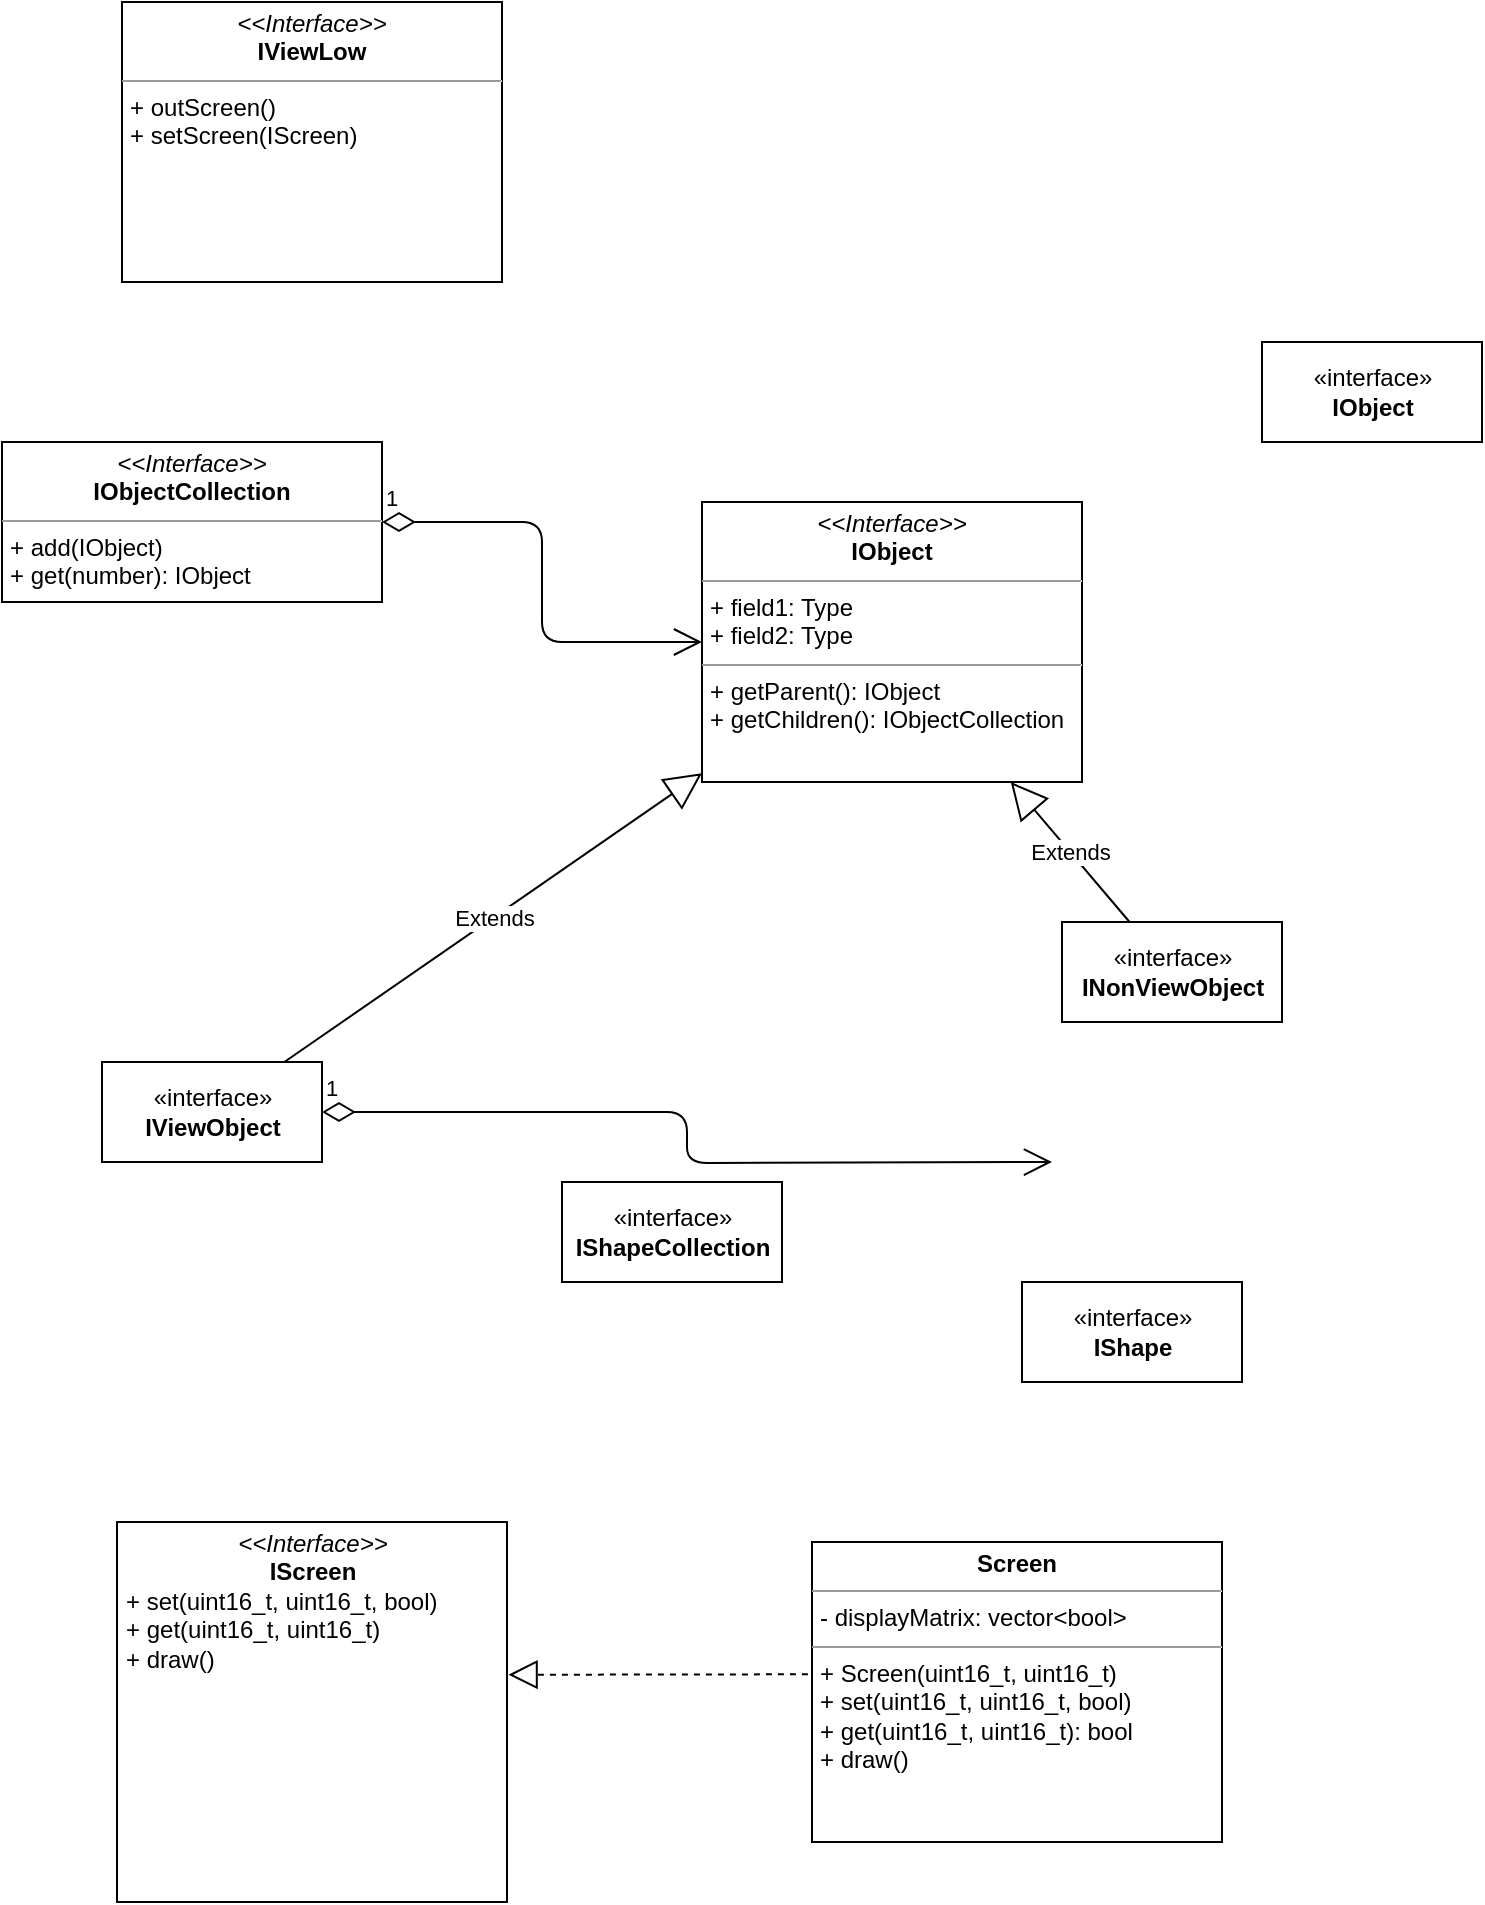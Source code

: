 <mxfile version="14.5.1" type="device"><diagram name="Page-1" id="c4acf3e9-155e-7222-9cf6-157b1a14988f"><mxGraphModel dx="905" dy="672" grid="1" gridSize="10" guides="1" tooltips="1" connect="1" arrows="1" fold="1" page="1" pageScale="1" pageWidth="850" pageHeight="1100" background="#ffffff" math="0" shadow="0"><root><mxCell id="0"/><mxCell id="1" parent="0"/><mxCell id="t1Vjuc2RdPSQufkCgzWb-2" value="&lt;p style=&quot;margin: 0px ; margin-top: 4px ; text-align: center&quot;&gt;&lt;i&gt;&amp;lt;&amp;lt;Interface&amp;gt;&amp;gt;&lt;/i&gt;&lt;br&gt;&lt;b&gt;IScreen&lt;/b&gt;&lt;/p&gt;&lt;p style=&quot;margin: 0px ; margin-left: 4px&quot;&gt;+ set(uint16_t, uint16_t, bool)&lt;/p&gt;&lt;p style=&quot;margin: 0px ; margin-left: 4px&quot;&gt;+ get(uint16_t, uint16_t)&lt;/p&gt;&lt;p style=&quot;margin: 0px ; margin-left: 4px&quot;&gt;+ draw()&lt;/p&gt;" style="verticalAlign=top;align=left;overflow=fill;fontSize=12;fontFamily=Helvetica;html=1;direction=south;" vertex="1" parent="1"><mxGeometry x="77.5" y="910" width="195" height="190" as="geometry"/></mxCell><mxCell id="t1Vjuc2RdPSQufkCgzWb-8" value="&lt;p style=&quot;margin: 0px ; margin-top: 4px ; text-align: center&quot;&gt;&lt;i&gt;&amp;lt;&amp;lt;Interface&amp;gt;&amp;gt;&lt;/i&gt;&lt;br&gt;&lt;b&gt;IViewLow&lt;/b&gt;&lt;/p&gt;&lt;hr size=&quot;1&quot;&gt;&lt;p style=&quot;margin: 0px ; margin-left: 4px&quot;&gt;+ outScreen()&lt;br&gt;+ setScreen(IScreen)&lt;/p&gt;" style="verticalAlign=top;align=left;overflow=fill;fontSize=12;fontFamily=Helvetica;html=1;" vertex="1" parent="1"><mxGeometry x="80" y="150" width="190" height="140" as="geometry"/></mxCell><mxCell id="t1Vjuc2RdPSQufkCgzWb-10" value="«interface»&lt;br&gt;&lt;b&gt;IShape&lt;/b&gt;" style="html=1;" vertex="1" parent="1"><mxGeometry x="530" y="790" width="110" height="50" as="geometry"/></mxCell><mxCell id="t1Vjuc2RdPSQufkCgzWb-12" value="«interface»&lt;br&gt;&lt;b&gt;IViewObject&lt;/b&gt;" style="html=1;" vertex="1" parent="1"><mxGeometry x="70" y="680" width="110" height="50" as="geometry"/></mxCell><mxCell id="t1Vjuc2RdPSQufkCgzWb-13" value="«interface»&lt;br&gt;&lt;b&gt;IObject&lt;/b&gt;" style="html=1;" vertex="1" parent="1"><mxGeometry x="650" y="320" width="110" height="50" as="geometry"/></mxCell><mxCell id="t1Vjuc2RdPSQufkCgzWb-15" value="&lt;p style=&quot;margin: 0px ; margin-top: 4px ; text-align: center&quot;&gt;&lt;i&gt;&amp;lt;&amp;lt;Interface&amp;gt;&amp;gt;&lt;/i&gt;&lt;br&gt;&lt;b&gt;IObject&lt;/b&gt;&lt;br&gt;&lt;/p&gt;&lt;hr size=&quot;1&quot;&gt;&lt;p style=&quot;margin: 0px ; margin-left: 4px&quot;&gt;+ field1: Type&lt;br&gt;+ field2: Type&lt;/p&gt;&lt;hr size=&quot;1&quot;&gt;&lt;p style=&quot;margin: 0px ; margin-left: 4px&quot;&gt;+ getParent(): IObject&lt;br&gt;+ getChildren(): IObjectCollection&lt;/p&gt;" style="verticalAlign=top;align=left;overflow=fill;fontSize=12;fontFamily=Helvetica;html=1;" vertex="1" parent="1"><mxGeometry x="370" y="400" width="190" height="140" as="geometry"/></mxCell><mxCell id="t1Vjuc2RdPSQufkCgzWb-16" value="«interface»&lt;br&gt;&lt;b&gt;INonViewObject&lt;/b&gt;" style="html=1;" vertex="1" parent="1"><mxGeometry x="550" y="610" width="110" height="50" as="geometry"/></mxCell><mxCell id="t1Vjuc2RdPSQufkCgzWb-18" value="Extends" style="endArrow=block;endSize=16;endFill=0;html=1;" edge="1" parent="1" source="t1Vjuc2RdPSQufkCgzWb-12" target="t1Vjuc2RdPSQufkCgzWb-15"><mxGeometry width="160" relative="1" as="geometry"><mxPoint x="360" y="600" as="sourcePoint"/><mxPoint x="520" y="600" as="targetPoint"/></mxGeometry></mxCell><mxCell id="t1Vjuc2RdPSQufkCgzWb-19" value="Extends" style="endArrow=block;endSize=16;endFill=0;html=1;" edge="1" parent="1" source="t1Vjuc2RdPSQufkCgzWb-16" target="t1Vjuc2RdPSQufkCgzWb-15"><mxGeometry width="160" relative="1" as="geometry"><mxPoint x="640" y="540" as="sourcePoint"/><mxPoint x="800" y="540" as="targetPoint"/></mxGeometry></mxCell><mxCell id="t1Vjuc2RdPSQufkCgzWb-21" value="1" style="endArrow=open;html=1;endSize=12;startArrow=diamondThin;startSize=14;startFill=0;edgeStyle=orthogonalEdgeStyle;align=left;verticalAlign=bottom;entryX=0;entryY=0.5;entryDx=0;entryDy=0;" edge="1" parent="1" source="t1Vjuc2RdPSQufkCgzWb-23" target="t1Vjuc2RdPSQufkCgzWb-15"><mxGeometry x="-1" y="3" relative="1" as="geometry"><mxPoint x="190" y="469.58" as="sourcePoint"/><mxPoint x="350" y="469.58" as="targetPoint"/></mxGeometry></mxCell><mxCell id="t1Vjuc2RdPSQufkCgzWb-23" value="&lt;p style=&quot;margin: 0px ; margin-top: 4px ; text-align: center&quot;&gt;&lt;i&gt;&amp;lt;&amp;lt;Interface&amp;gt;&amp;gt;&lt;/i&gt;&lt;br&gt;&lt;b&gt;IObjectCollection&lt;/b&gt;&lt;/p&gt;&lt;hr size=&quot;1&quot;&gt;&lt;p style=&quot;margin: 0px ; margin-left: 4px&quot;&gt;+ add(IObject)&lt;br&gt;+ get(number): IObject&lt;/p&gt;" style="verticalAlign=top;align=left;overflow=fill;fontSize=12;fontFamily=Helvetica;html=1;" vertex="1" parent="1"><mxGeometry x="20" y="370" width="190" height="80" as="geometry"/></mxCell><mxCell id="t1Vjuc2RdPSQufkCgzWb-24" value="«interface»&lt;br&gt;&lt;b&gt;IShapeCollection&lt;/b&gt;" style="html=1;" vertex="1" parent="1"><mxGeometry x="300" y="740" width="110" height="50" as="geometry"/></mxCell><mxCell id="t1Vjuc2RdPSQufkCgzWb-26" value="1" style="endArrow=open;html=1;endSize=12;startArrow=diamondThin;startSize=14;startFill=0;edgeStyle=orthogonalEdgeStyle;align=left;verticalAlign=bottom;exitX=1;exitY=0.5;exitDx=0;exitDy=0;" edge="1" parent="1" source="t1Vjuc2RdPSQufkCgzWb-12"><mxGeometry x="-1" y="3" relative="1" as="geometry"><mxPoint x="385" y="730" as="sourcePoint"/><mxPoint x="545" y="730" as="targetPoint"/></mxGeometry></mxCell><mxCell id="t1Vjuc2RdPSQufkCgzWb-27" value="&lt;p style=&quot;margin: 0px ; margin-top: 4px ; text-align: center&quot;&gt;&lt;b&gt;Screen&lt;/b&gt;&lt;/p&gt;&lt;hr size=&quot;1&quot;&gt;&lt;p style=&quot;margin: 0px ; margin-left: 4px&quot;&gt;- displayMatrix: vector&amp;lt;bool&amp;gt;&lt;/p&gt;&lt;hr size=&quot;1&quot;&gt;&lt;p style=&quot;margin: 0px ; margin-left: 4px&quot;&gt;+ Screen(uint16_t, uint16_t)&lt;/p&gt;&lt;p style=&quot;margin: 0px 0px 0px 4px&quot;&gt;+ set(uint16_t, uint16_t, bool)&lt;/p&gt;&lt;p style=&quot;margin: 0px 0px 0px 4px&quot;&gt;+ get(uint16_t, uint16_t): bool&lt;/p&gt;&lt;p style=&quot;margin: 0px 0px 0px 4px&quot;&gt;+ draw()&lt;/p&gt;" style="verticalAlign=top;align=left;overflow=fill;fontSize=12;fontFamily=Helvetica;html=1;" vertex="1" parent="1"><mxGeometry x="425" y="920" width="205" height="150" as="geometry"/></mxCell><mxCell id="t1Vjuc2RdPSQufkCgzWb-28" value="" style="endArrow=block;dashed=1;endFill=0;endSize=12;html=1;entryX=0.402;entryY=-0.004;entryDx=0;entryDy=0;entryPerimeter=0;exitX=-0.01;exitY=0.441;exitDx=0;exitDy=0;exitPerimeter=0;" edge="1" parent="1" source="t1Vjuc2RdPSQufkCgzWb-27" target="t1Vjuc2RdPSQufkCgzWb-2"><mxGeometry width="160" relative="1" as="geometry"><mxPoint x="300" y="1030" as="sourcePoint"/><mxPoint x="460" y="1030" as="targetPoint"/></mxGeometry></mxCell></root></mxGraphModel></diagram></mxfile>